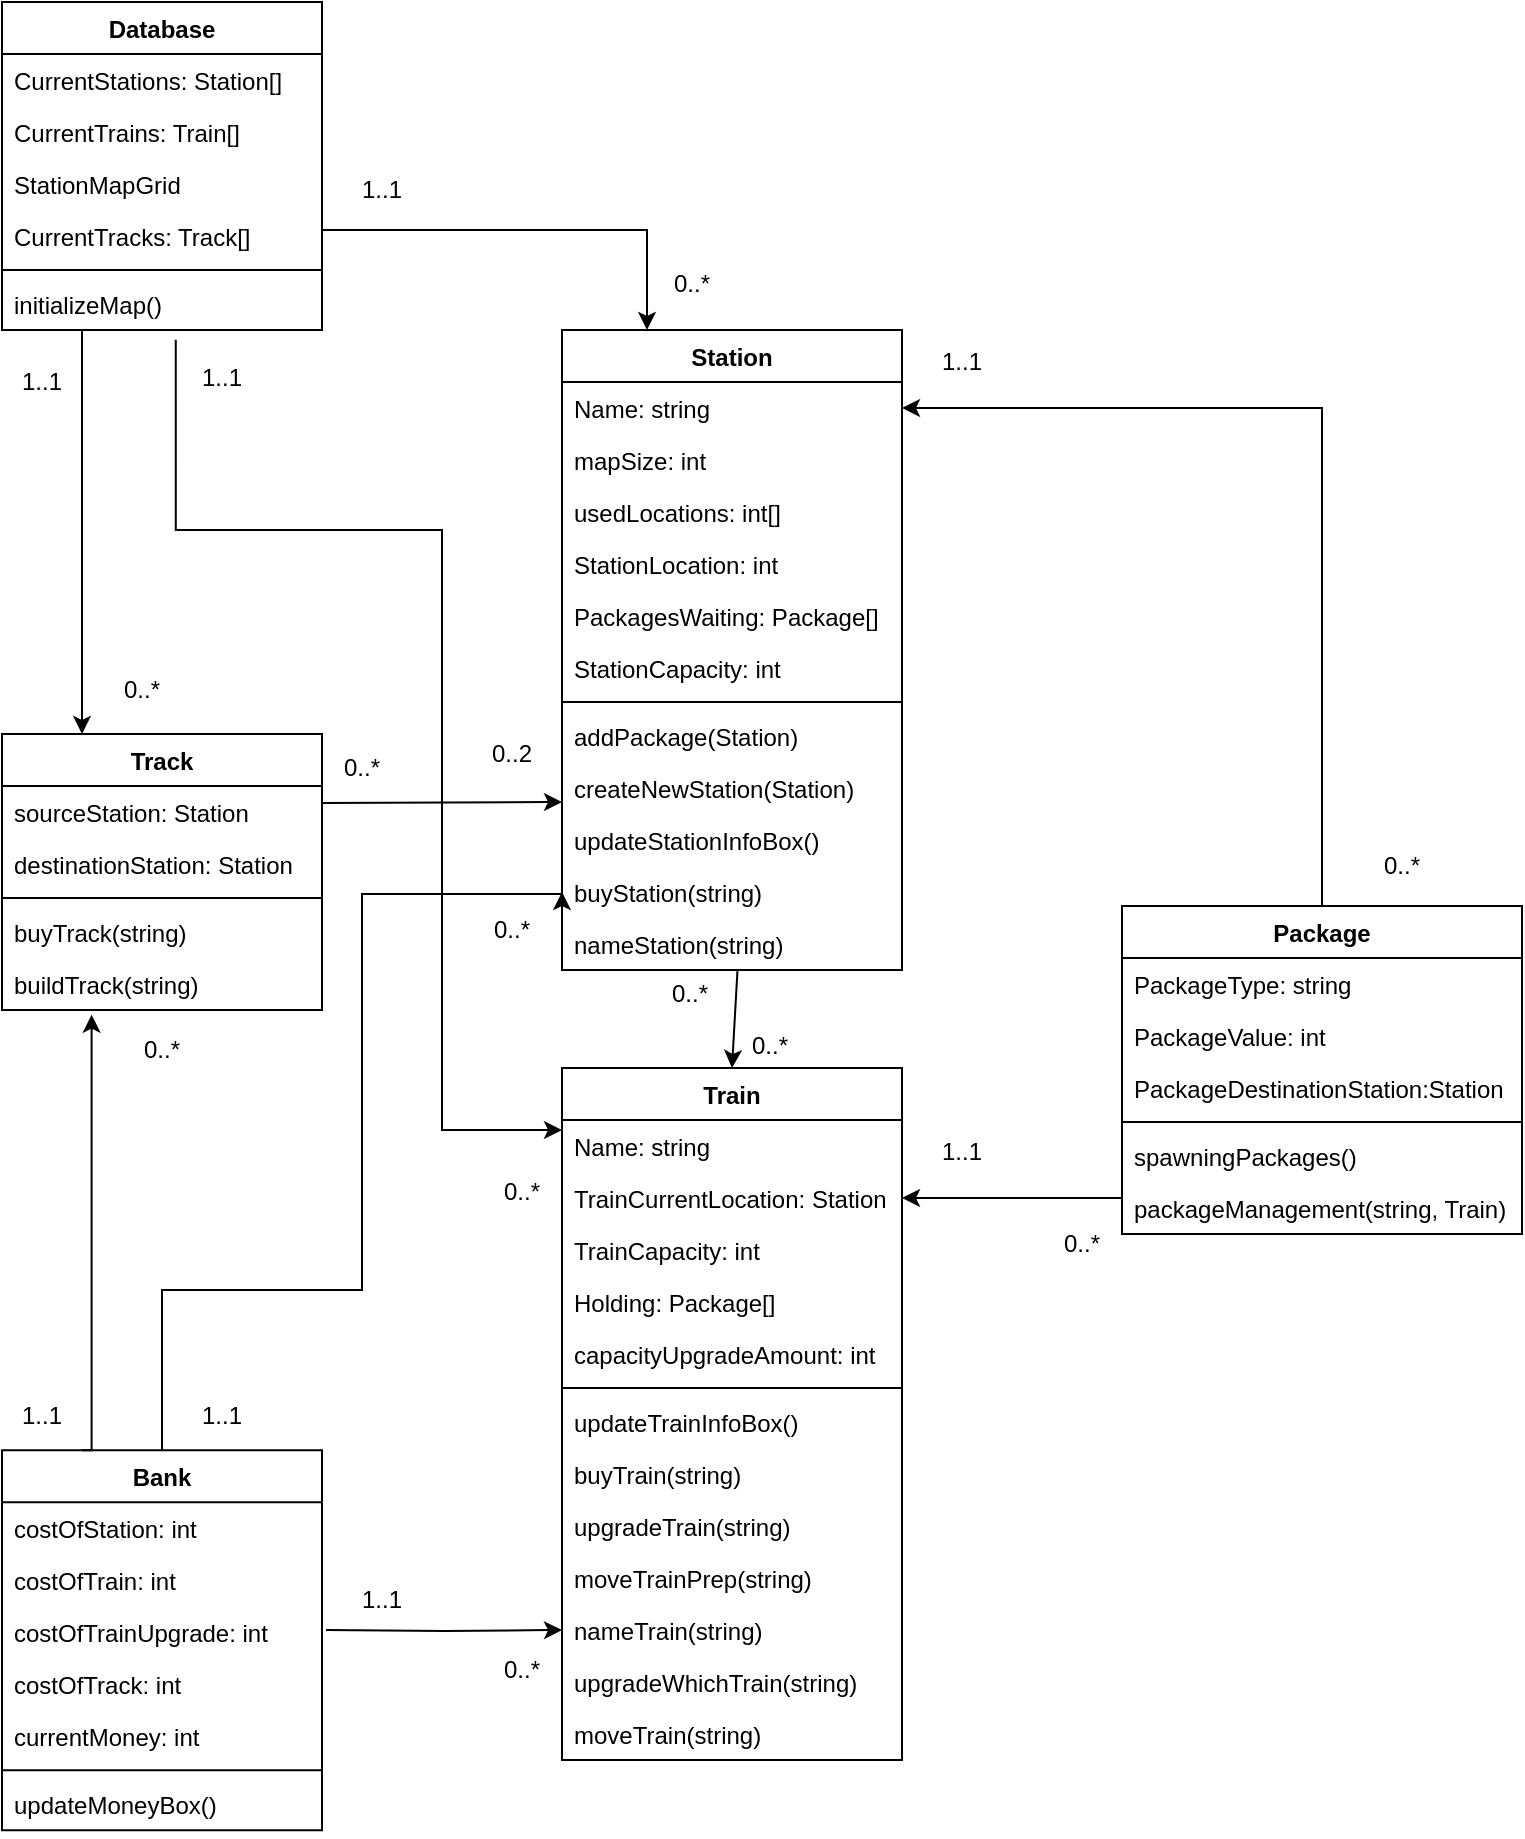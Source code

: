 <mxfile version="10.6.3" type="device"><diagram id="LGLTpLWPC0zXCy_xCbWy" name="Page-1"><mxGraphModel dx="2220" dy="984" grid="1" gridSize="10" guides="1" tooltips="1" connect="1" arrows="1" fold="1" page="1" pageScale="1" pageWidth="850" pageHeight="1100" math="0" shadow="0"><root><mxCell id="0"/><mxCell id="1" parent="0"/><mxCell id="qlhcvXqiDCmzHQixayrY-1" value="Train" style="swimlane;fontStyle=1;align=center;verticalAlign=top;childLayout=stackLayout;horizontal=1;startSize=26;horizontalStack=0;resizeParent=1;resizeParentMax=0;resizeLast=0;collapsible=1;marginBottom=0;" vertex="1" parent="1"><mxGeometry x="320" y="549" width="170" height="346" as="geometry"/></mxCell><mxCell id="qlhcvXqiDCmzHQixayrY-2" value="Name: string" style="text;strokeColor=none;fillColor=none;align=left;verticalAlign=top;spacingLeft=4;spacingRight=4;overflow=hidden;rotatable=0;points=[[0,0.5],[1,0.5]];portConstraint=eastwest;" vertex="1" parent="qlhcvXqiDCmzHQixayrY-1"><mxGeometry y="26" width="170" height="26" as="geometry"/></mxCell><mxCell id="qlhcvXqiDCmzHQixayrY-25" value="TrainCurrentLocation: Station" style="text;strokeColor=none;fillColor=none;align=left;verticalAlign=top;spacingLeft=4;spacingRight=4;overflow=hidden;rotatable=0;points=[[0,0.5],[1,0.5]];portConstraint=eastwest;" vertex="1" parent="qlhcvXqiDCmzHQixayrY-1"><mxGeometry y="52" width="170" height="26" as="geometry"/></mxCell><mxCell id="qlhcvXqiDCmzHQixayrY-26" value="TrainCapacity: int" style="text;strokeColor=none;fillColor=none;align=left;verticalAlign=top;spacingLeft=4;spacingRight=4;overflow=hidden;rotatable=0;points=[[0,0.5],[1,0.5]];portConstraint=eastwest;" vertex="1" parent="qlhcvXqiDCmzHQixayrY-1"><mxGeometry y="78" width="170" height="26" as="geometry"/></mxCell><mxCell id="qlhcvXqiDCmzHQixayrY-31" value="Holding: Package[]" style="text;strokeColor=none;fillColor=none;align=left;verticalAlign=top;spacingLeft=4;spacingRight=4;overflow=hidden;rotatable=0;points=[[0,0.5],[1,0.5]];portConstraint=eastwest;" vertex="1" parent="qlhcvXqiDCmzHQixayrY-1"><mxGeometry y="104" width="170" height="26" as="geometry"/></mxCell><mxCell id="qlhcvXqiDCmzHQixayrY-32" value="capacityUpgradeAmount: int" style="text;strokeColor=none;fillColor=none;align=left;verticalAlign=top;spacingLeft=4;spacingRight=4;overflow=hidden;rotatable=0;points=[[0,0.5],[1,0.5]];portConstraint=eastwest;" vertex="1" parent="qlhcvXqiDCmzHQixayrY-1"><mxGeometry y="130" width="170" height="26" as="geometry"/></mxCell><mxCell id="qlhcvXqiDCmzHQixayrY-3" value="" style="line;strokeWidth=1;fillColor=none;align=left;verticalAlign=middle;spacingTop=-1;spacingLeft=3;spacingRight=3;rotatable=0;labelPosition=right;points=[];portConstraint=eastwest;" vertex="1" parent="qlhcvXqiDCmzHQixayrY-1"><mxGeometry y="156" width="170" height="8" as="geometry"/></mxCell><mxCell id="qlhcvXqiDCmzHQixayrY-4" value="updateTrainInfoBox()" style="text;strokeColor=none;fillColor=none;align=left;verticalAlign=top;spacingLeft=4;spacingRight=4;overflow=hidden;rotatable=0;points=[[0,0.5],[1,0.5]];portConstraint=eastwest;" vertex="1" parent="qlhcvXqiDCmzHQixayrY-1"><mxGeometry y="164" width="170" height="26" as="geometry"/></mxCell><mxCell id="qlhcvXqiDCmzHQixayrY-35" value="buyTrain(string)" style="text;strokeColor=none;fillColor=none;align=left;verticalAlign=top;spacingLeft=4;spacingRight=4;overflow=hidden;rotatable=0;points=[[0,0.5],[1,0.5]];portConstraint=eastwest;" vertex="1" parent="qlhcvXqiDCmzHQixayrY-1"><mxGeometry y="190" width="170" height="26" as="geometry"/></mxCell><mxCell id="qlhcvXqiDCmzHQixayrY-36" value="upgradeTrain(string)" style="text;strokeColor=none;fillColor=none;align=left;verticalAlign=top;spacingLeft=4;spacingRight=4;overflow=hidden;rotatable=0;points=[[0,0.5],[1,0.5]];portConstraint=eastwest;" vertex="1" parent="qlhcvXqiDCmzHQixayrY-1"><mxGeometry y="216" width="170" height="26" as="geometry"/></mxCell><mxCell id="qlhcvXqiDCmzHQixayrY-37" value="moveTrainPrep(string)" style="text;strokeColor=none;fillColor=none;align=left;verticalAlign=top;spacingLeft=4;spacingRight=4;overflow=hidden;rotatable=0;points=[[0,0.5],[1,0.5]];portConstraint=eastwest;" vertex="1" parent="qlhcvXqiDCmzHQixayrY-1"><mxGeometry y="242" width="170" height="26" as="geometry"/></mxCell><mxCell id="qlhcvXqiDCmzHQixayrY-38" value="nameTrain(string)" style="text;strokeColor=none;fillColor=none;align=left;verticalAlign=top;spacingLeft=4;spacingRight=4;overflow=hidden;rotatable=0;points=[[0,0.5],[1,0.5]];portConstraint=eastwest;" vertex="1" parent="qlhcvXqiDCmzHQixayrY-1"><mxGeometry y="268" width="170" height="26" as="geometry"/></mxCell><mxCell id="qlhcvXqiDCmzHQixayrY-39" value="upgradeWhichTrain(string)" style="text;strokeColor=none;fillColor=none;align=left;verticalAlign=top;spacingLeft=4;spacingRight=4;overflow=hidden;rotatable=0;points=[[0,0.5],[1,0.5]];portConstraint=eastwest;" vertex="1" parent="qlhcvXqiDCmzHQixayrY-1"><mxGeometry y="294" width="170" height="26" as="geometry"/></mxCell><mxCell id="qlhcvXqiDCmzHQixayrY-40" value="moveTrain(string)" style="text;strokeColor=none;fillColor=none;align=left;verticalAlign=top;spacingLeft=4;spacingRight=4;overflow=hidden;rotatable=0;points=[[0,0.5],[1,0.5]];portConstraint=eastwest;" vertex="1" parent="qlhcvXqiDCmzHQixayrY-1"><mxGeometry y="320" width="170" height="26" as="geometry"/></mxCell><mxCell id="qlhcvXqiDCmzHQixayrY-5" value="Station" style="swimlane;fontStyle=1;align=center;verticalAlign=top;childLayout=stackLayout;horizontal=1;startSize=26;horizontalStack=0;resizeParent=1;resizeParentMax=0;resizeLast=0;collapsible=1;marginBottom=0;" vertex="1" parent="1"><mxGeometry x="320" y="180" width="170" height="320" as="geometry"/></mxCell><mxCell id="qlhcvXqiDCmzHQixayrY-6" value="Name: string" style="text;strokeColor=none;fillColor=none;align=left;verticalAlign=top;spacingLeft=4;spacingRight=4;overflow=hidden;rotatable=0;points=[[0,0.5],[1,0.5]];portConstraint=eastwest;" vertex="1" parent="qlhcvXqiDCmzHQixayrY-5"><mxGeometry y="26" width="170" height="26" as="geometry"/></mxCell><mxCell id="qlhcvXqiDCmzHQixayrY-41" value="mapSize: int" style="text;strokeColor=none;fillColor=none;align=left;verticalAlign=top;spacingLeft=4;spacingRight=4;overflow=hidden;rotatable=0;points=[[0,0.5],[1,0.5]];portConstraint=eastwest;" vertex="1" parent="qlhcvXqiDCmzHQixayrY-5"><mxGeometry y="52" width="170" height="26" as="geometry"/></mxCell><mxCell id="qlhcvXqiDCmzHQixayrY-42" value="usedLocations: int[]" style="text;strokeColor=none;fillColor=none;align=left;verticalAlign=top;spacingLeft=4;spacingRight=4;overflow=hidden;rotatable=0;points=[[0,0.5],[1,0.5]];portConstraint=eastwest;" vertex="1" parent="qlhcvXqiDCmzHQixayrY-5"><mxGeometry y="78" width="170" height="26" as="geometry"/></mxCell><mxCell id="qlhcvXqiDCmzHQixayrY-43" value="StationLocation: int" style="text;strokeColor=none;fillColor=none;align=left;verticalAlign=top;spacingLeft=4;spacingRight=4;overflow=hidden;rotatable=0;points=[[0,0.5],[1,0.5]];portConstraint=eastwest;" vertex="1" parent="qlhcvXqiDCmzHQixayrY-5"><mxGeometry y="104" width="170" height="26" as="geometry"/></mxCell><mxCell id="qlhcvXqiDCmzHQixayrY-44" value="PackagesWaiting: Package[]" style="text;strokeColor=none;fillColor=none;align=left;verticalAlign=top;spacingLeft=4;spacingRight=4;overflow=hidden;rotatable=0;points=[[0,0.5],[1,0.5]];portConstraint=eastwest;" vertex="1" parent="qlhcvXqiDCmzHQixayrY-5"><mxGeometry y="130" width="170" height="26" as="geometry"/></mxCell><mxCell id="qlhcvXqiDCmzHQixayrY-46" value="StationCapacity: int" style="text;strokeColor=none;fillColor=none;align=left;verticalAlign=top;spacingLeft=4;spacingRight=4;overflow=hidden;rotatable=0;points=[[0,0.5],[1,0.5]];portConstraint=eastwest;" vertex="1" parent="qlhcvXqiDCmzHQixayrY-5"><mxGeometry y="156" width="170" height="26" as="geometry"/></mxCell><mxCell id="qlhcvXqiDCmzHQixayrY-7" value="" style="line;strokeWidth=1;fillColor=none;align=left;verticalAlign=middle;spacingTop=-1;spacingLeft=3;spacingRight=3;rotatable=0;labelPosition=right;points=[];portConstraint=eastwest;" vertex="1" parent="qlhcvXqiDCmzHQixayrY-5"><mxGeometry y="182" width="170" height="8" as="geometry"/></mxCell><mxCell id="qlhcvXqiDCmzHQixayrY-47" value="addPackage(Station)" style="text;strokeColor=none;fillColor=none;align=left;verticalAlign=top;spacingLeft=4;spacingRight=4;overflow=hidden;rotatable=0;points=[[0,0.5],[1,0.5]];portConstraint=eastwest;" vertex="1" parent="qlhcvXqiDCmzHQixayrY-5"><mxGeometry y="190" width="170" height="26" as="geometry"/></mxCell><mxCell id="qlhcvXqiDCmzHQixayrY-8" value="createNewStation(Station)" style="text;strokeColor=none;fillColor=none;align=left;verticalAlign=top;spacingLeft=4;spacingRight=4;overflow=hidden;rotatable=0;points=[[0,0.5],[1,0.5]];portConstraint=eastwest;" vertex="1" parent="qlhcvXqiDCmzHQixayrY-5"><mxGeometry y="216" width="170" height="26" as="geometry"/></mxCell><mxCell id="qlhcvXqiDCmzHQixayrY-50" value="updateStationInfoBox()" style="text;strokeColor=none;fillColor=none;align=left;verticalAlign=top;spacingLeft=4;spacingRight=4;overflow=hidden;rotatable=0;points=[[0,0.5],[1,0.5]];portConstraint=eastwest;" vertex="1" parent="qlhcvXqiDCmzHQixayrY-5"><mxGeometry y="242" width="170" height="26" as="geometry"/></mxCell><mxCell id="qlhcvXqiDCmzHQixayrY-49" value="buyStation(string)" style="text;strokeColor=none;fillColor=none;align=left;verticalAlign=top;spacingLeft=4;spacingRight=4;overflow=hidden;rotatable=0;points=[[0,0.5],[1,0.5]];portConstraint=eastwest;" vertex="1" parent="qlhcvXqiDCmzHQixayrY-5"><mxGeometry y="268" width="170" height="26" as="geometry"/></mxCell><mxCell id="qlhcvXqiDCmzHQixayrY-48" value="nameStation(string)" style="text;strokeColor=none;fillColor=none;align=left;verticalAlign=top;spacingLeft=4;spacingRight=4;overflow=hidden;rotatable=0;points=[[0,0.5],[1,0.5]];portConstraint=eastwest;" vertex="1" parent="qlhcvXqiDCmzHQixayrY-5"><mxGeometry y="294" width="170" height="26" as="geometry"/></mxCell><mxCell id="qlhcvXqiDCmzHQixayrY-70" style="edgeStyle=orthogonalEdgeStyle;rounded=0;orthogonalLoop=1;jettySize=auto;html=1;exitX=1;exitY=0.25;exitDx=0;exitDy=0;" edge="1" parent="1" source="qlhcvXqiDCmzHQixayrY-9"><mxGeometry relative="1" as="geometry"><mxPoint x="320" y="416" as="targetPoint"/><Array as="points"><mxPoint x="320" y="416"/></Array></mxGeometry></mxCell><mxCell id="qlhcvXqiDCmzHQixayrY-9" value="Track" style="swimlane;fontStyle=1;align=center;verticalAlign=top;childLayout=stackLayout;horizontal=1;startSize=26;horizontalStack=0;resizeParent=1;resizeParentMax=0;resizeLast=0;collapsible=1;marginBottom=0;" vertex="1" parent="1"><mxGeometry x="40" y="382" width="160" height="138" as="geometry"/></mxCell><mxCell id="qlhcvXqiDCmzHQixayrY-10" value="sourceStation: Station" style="text;strokeColor=none;fillColor=none;align=left;verticalAlign=top;spacingLeft=4;spacingRight=4;overflow=hidden;rotatable=0;points=[[0,0.5],[1,0.5]];portConstraint=eastwest;" vertex="1" parent="qlhcvXqiDCmzHQixayrY-9"><mxGeometry y="26" width="160" height="26" as="geometry"/></mxCell><mxCell id="qlhcvXqiDCmzHQixayrY-55" value="destinationStation: Station" style="text;strokeColor=none;fillColor=none;align=left;verticalAlign=top;spacingLeft=4;spacingRight=4;overflow=hidden;rotatable=0;points=[[0,0.5],[1,0.5]];portConstraint=eastwest;" vertex="1" parent="qlhcvXqiDCmzHQixayrY-9"><mxGeometry y="52" width="160" height="26" as="geometry"/></mxCell><mxCell id="qlhcvXqiDCmzHQixayrY-11" value="" style="line;strokeWidth=1;fillColor=none;align=left;verticalAlign=middle;spacingTop=-1;spacingLeft=3;spacingRight=3;rotatable=0;labelPosition=right;points=[];portConstraint=eastwest;" vertex="1" parent="qlhcvXqiDCmzHQixayrY-9"><mxGeometry y="78" width="160" height="8" as="geometry"/></mxCell><mxCell id="qlhcvXqiDCmzHQixayrY-12" value="buyTrack(string)" style="text;strokeColor=none;fillColor=none;align=left;verticalAlign=top;spacingLeft=4;spacingRight=4;overflow=hidden;rotatable=0;points=[[0,0.5],[1,0.5]];portConstraint=eastwest;" vertex="1" parent="qlhcvXqiDCmzHQixayrY-9"><mxGeometry y="86" width="160" height="26" as="geometry"/></mxCell><mxCell id="qlhcvXqiDCmzHQixayrY-59" value="buildTrack(string)" style="text;strokeColor=none;fillColor=none;align=left;verticalAlign=top;spacingLeft=4;spacingRight=4;overflow=hidden;rotatable=0;points=[[0,0.5],[1,0.5]];portConstraint=eastwest;" vertex="1" parent="qlhcvXqiDCmzHQixayrY-9"><mxGeometry y="112" width="160" height="26" as="geometry"/></mxCell><mxCell id="qlhcvXqiDCmzHQixayrY-13" value="Bank" style="swimlane;fontStyle=1;align=center;verticalAlign=top;childLayout=stackLayout;horizontal=1;startSize=26;horizontalStack=0;resizeParent=1;resizeParentMax=0;resizeLast=0;collapsible=1;marginBottom=0;" vertex="1" parent="1"><mxGeometry x="40" y="740.091" width="160" height="190" as="geometry"/></mxCell><mxCell id="qlhcvXqiDCmzHQixayrY-52" value="costOfStation: int" style="text;strokeColor=none;fillColor=none;align=left;verticalAlign=top;spacingLeft=4;spacingRight=4;overflow=hidden;rotatable=0;points=[[0,0.5],[1,0.5]];portConstraint=eastwest;" vertex="1" parent="qlhcvXqiDCmzHQixayrY-13"><mxGeometry y="26" width="160" height="26" as="geometry"/></mxCell><mxCell id="qlhcvXqiDCmzHQixayrY-53" value="costOfTrain: int" style="text;strokeColor=none;fillColor=none;align=left;verticalAlign=top;spacingLeft=4;spacingRight=4;overflow=hidden;rotatable=0;points=[[0,0.5],[1,0.5]];portConstraint=eastwest;" vertex="1" parent="qlhcvXqiDCmzHQixayrY-13"><mxGeometry y="52" width="160" height="26" as="geometry"/></mxCell><mxCell id="qlhcvXqiDCmzHQixayrY-54" value="costOfTrainUpgrade: int" style="text;strokeColor=none;fillColor=none;align=left;verticalAlign=top;spacingLeft=4;spacingRight=4;overflow=hidden;rotatable=0;points=[[0,0.5],[1,0.5]];portConstraint=eastwest;" vertex="1" parent="qlhcvXqiDCmzHQixayrY-13"><mxGeometry y="78" width="160" height="26" as="geometry"/></mxCell><mxCell id="qlhcvXqiDCmzHQixayrY-51" value="costOfTrack: int" style="text;strokeColor=none;fillColor=none;align=left;verticalAlign=top;spacingLeft=4;spacingRight=4;overflow=hidden;rotatable=0;points=[[0,0.5],[1,0.5]];portConstraint=eastwest;" vertex="1" parent="qlhcvXqiDCmzHQixayrY-13"><mxGeometry y="104" width="160" height="26" as="geometry"/></mxCell><mxCell id="qlhcvXqiDCmzHQixayrY-14" value="currentMoney: int" style="text;strokeColor=none;fillColor=none;align=left;verticalAlign=top;spacingLeft=4;spacingRight=4;overflow=hidden;rotatable=0;points=[[0,0.5],[1,0.5]];portConstraint=eastwest;" vertex="1" parent="qlhcvXqiDCmzHQixayrY-13"><mxGeometry y="130" width="160" height="26" as="geometry"/></mxCell><mxCell id="qlhcvXqiDCmzHQixayrY-15" value="" style="line;strokeWidth=1;fillColor=none;align=left;verticalAlign=middle;spacingTop=-1;spacingLeft=3;spacingRight=3;rotatable=0;labelPosition=right;points=[];portConstraint=eastwest;" vertex="1" parent="qlhcvXqiDCmzHQixayrY-13"><mxGeometry y="156" width="160" height="8" as="geometry"/></mxCell><mxCell id="qlhcvXqiDCmzHQixayrY-16" value="updateMoneyBox()" style="text;strokeColor=none;fillColor=none;align=left;verticalAlign=top;spacingLeft=4;spacingRight=4;overflow=hidden;rotatable=0;points=[[0,0.5],[1,0.5]];portConstraint=eastwest;" vertex="1" parent="qlhcvXqiDCmzHQixayrY-13"><mxGeometry y="164" width="160" height="26" as="geometry"/></mxCell><mxCell id="qlhcvXqiDCmzHQixayrY-17" value="Database" style="swimlane;fontStyle=1;align=center;verticalAlign=top;childLayout=stackLayout;horizontal=1;startSize=26;horizontalStack=0;resizeParent=1;resizeParentMax=0;resizeLast=0;collapsible=1;marginBottom=0;" vertex="1" parent="1"><mxGeometry x="40" y="16" width="160" height="164" as="geometry"/></mxCell><mxCell id="qlhcvXqiDCmzHQixayrY-18" value="CurrentStations: Station[]" style="text;strokeColor=none;fillColor=none;align=left;verticalAlign=top;spacingLeft=4;spacingRight=4;overflow=hidden;rotatable=0;points=[[0,0.5],[1,0.5]];portConstraint=eastwest;" vertex="1" parent="qlhcvXqiDCmzHQixayrY-17"><mxGeometry y="26" width="160" height="26" as="geometry"/></mxCell><mxCell id="qlhcvXqiDCmzHQixayrY-60" value="CurrentTrains: Train[]" style="text;strokeColor=none;fillColor=none;align=left;verticalAlign=top;spacingLeft=4;spacingRight=4;overflow=hidden;rotatable=0;points=[[0,0.5],[1,0.5]];portConstraint=eastwest;" vertex="1" parent="qlhcvXqiDCmzHQixayrY-17"><mxGeometry y="52" width="160" height="26" as="geometry"/></mxCell><mxCell id="qlhcvXqiDCmzHQixayrY-62" value="StationMapGrid" style="text;strokeColor=none;fillColor=none;align=left;verticalAlign=top;spacingLeft=4;spacingRight=4;overflow=hidden;rotatable=0;points=[[0,0.5],[1,0.5]];portConstraint=eastwest;" vertex="1" parent="qlhcvXqiDCmzHQixayrY-17"><mxGeometry y="78" width="160" height="26" as="geometry"/></mxCell><mxCell id="qlhcvXqiDCmzHQixayrY-63" value="CurrentTracks: Track[]" style="text;strokeColor=none;fillColor=none;align=left;verticalAlign=top;spacingLeft=4;spacingRight=4;overflow=hidden;rotatable=0;points=[[0,0.5],[1,0.5]];portConstraint=eastwest;" vertex="1" parent="qlhcvXqiDCmzHQixayrY-17"><mxGeometry y="104" width="160" height="26" as="geometry"/></mxCell><mxCell id="qlhcvXqiDCmzHQixayrY-19" value="" style="line;strokeWidth=1;fillColor=none;align=left;verticalAlign=middle;spacingTop=-1;spacingLeft=3;spacingRight=3;rotatable=0;labelPosition=right;points=[];portConstraint=eastwest;" vertex="1" parent="qlhcvXqiDCmzHQixayrY-17"><mxGeometry y="130" width="160" height="8" as="geometry"/></mxCell><mxCell id="qlhcvXqiDCmzHQixayrY-20" value="initializeMap()" style="text;strokeColor=none;fillColor=none;align=left;verticalAlign=top;spacingLeft=4;spacingRight=4;overflow=hidden;rotatable=0;points=[[0,0.5],[1,0.5]];portConstraint=eastwest;" vertex="1" parent="qlhcvXqiDCmzHQixayrY-17"><mxGeometry y="138" width="160" height="26" as="geometry"/></mxCell><mxCell id="qlhcvXqiDCmzHQixayrY-21" value="Package" style="swimlane;fontStyle=1;align=center;verticalAlign=top;childLayout=stackLayout;horizontal=1;startSize=26;horizontalStack=0;resizeParent=1;resizeParentMax=0;resizeLast=0;collapsible=1;marginBottom=0;" vertex="1" parent="1"><mxGeometry x="600" y="468" width="200" height="164" as="geometry"/></mxCell><mxCell id="qlhcvXqiDCmzHQixayrY-22" value="PackageType: string" style="text;strokeColor=none;fillColor=none;align=left;verticalAlign=top;spacingLeft=4;spacingRight=4;overflow=hidden;rotatable=0;points=[[0,0.5],[1,0.5]];portConstraint=eastwest;" vertex="1" parent="qlhcvXqiDCmzHQixayrY-21"><mxGeometry y="26" width="200" height="26" as="geometry"/></mxCell><mxCell id="qlhcvXqiDCmzHQixayrY-64" value="PackageValue: int" style="text;strokeColor=none;fillColor=none;align=left;verticalAlign=top;spacingLeft=4;spacingRight=4;overflow=hidden;rotatable=0;points=[[0,0.5],[1,0.5]];portConstraint=eastwest;" vertex="1" parent="qlhcvXqiDCmzHQixayrY-21"><mxGeometry y="52" width="200" height="26" as="geometry"/></mxCell><mxCell id="qlhcvXqiDCmzHQixayrY-65" value="PackageDestinationStation:Station" style="text;strokeColor=none;fillColor=none;align=left;verticalAlign=top;spacingLeft=4;spacingRight=4;overflow=hidden;rotatable=0;points=[[0,0.5],[1,0.5]];portConstraint=eastwest;" vertex="1" parent="qlhcvXqiDCmzHQixayrY-21"><mxGeometry y="78" width="200" height="26" as="geometry"/></mxCell><mxCell id="qlhcvXqiDCmzHQixayrY-23" value="" style="line;strokeWidth=1;fillColor=none;align=left;verticalAlign=middle;spacingTop=-1;spacingLeft=3;spacingRight=3;rotatable=0;labelPosition=right;points=[];portConstraint=eastwest;" vertex="1" parent="qlhcvXqiDCmzHQixayrY-21"><mxGeometry y="104" width="200" height="8" as="geometry"/></mxCell><mxCell id="qlhcvXqiDCmzHQixayrY-24" value="spawningPackages()" style="text;strokeColor=none;fillColor=none;align=left;verticalAlign=top;spacingLeft=4;spacingRight=4;overflow=hidden;rotatable=0;points=[[0,0.5],[1,0.5]];portConstraint=eastwest;" vertex="1" parent="qlhcvXqiDCmzHQixayrY-21"><mxGeometry y="112" width="200" height="26" as="geometry"/></mxCell><mxCell id="qlhcvXqiDCmzHQixayrY-66" value="packageManagement(string, Train)" style="text;strokeColor=none;fillColor=none;align=left;verticalAlign=top;spacingLeft=4;spacingRight=4;overflow=hidden;rotatable=0;points=[[0,0.5],[1,0.5]];portConstraint=eastwest;" vertex="1" parent="qlhcvXqiDCmzHQixayrY-21"><mxGeometry y="138" width="200" height="26" as="geometry"/></mxCell><mxCell id="qlhcvXqiDCmzHQixayrY-68" style="edgeStyle=orthogonalEdgeStyle;rounded=0;orthogonalLoop=1;jettySize=auto;html=1;exitX=0.5;exitY=0;exitDx=0;exitDy=0;entryX=1;entryY=0.5;entryDx=0;entryDy=0;" edge="1" parent="1" source="qlhcvXqiDCmzHQixayrY-21" target="qlhcvXqiDCmzHQixayrY-6"><mxGeometry relative="1" as="geometry"/></mxCell><mxCell id="qlhcvXqiDCmzHQixayrY-69" style="edgeStyle=orthogonalEdgeStyle;rounded=0;orthogonalLoop=1;jettySize=auto;html=1;exitX=0;exitY=0.5;exitDx=0;exitDy=0;entryX=1;entryY=0.5;entryDx=0;entryDy=0;" edge="1" parent="1" source="qlhcvXqiDCmzHQixayrY-66" target="qlhcvXqiDCmzHQixayrY-25"><mxGeometry relative="1" as="geometry"><Array as="points"><mxPoint x="600" y="614"/></Array></mxGeometry></mxCell><mxCell id="qlhcvXqiDCmzHQixayrY-72" style="edgeStyle=orthogonalEdgeStyle;rounded=0;orthogonalLoop=1;jettySize=auto;html=1;entryX=0.25;entryY=0;entryDx=0;entryDy=0;" edge="1" parent="1" target="qlhcvXqiDCmzHQixayrY-9"><mxGeometry relative="1" as="geometry"><mxPoint x="80" y="180" as="sourcePoint"/><Array as="points"><mxPoint x="80" y="186"/></Array></mxGeometry></mxCell><mxCell id="qlhcvXqiDCmzHQixayrY-73" style="edgeStyle=orthogonalEdgeStyle;rounded=0;orthogonalLoop=1;jettySize=auto;html=1;exitX=1;exitY=0.5;exitDx=0;exitDy=0;entryX=0.25;entryY=0;entryDx=0;entryDy=0;" edge="1" parent="1" source="qlhcvXqiDCmzHQixayrY-20" target="qlhcvXqiDCmzHQixayrY-5"><mxGeometry relative="1" as="geometry"><Array as="points"><mxPoint x="200" y="130"/><mxPoint x="362" y="130"/></Array></mxGeometry></mxCell><mxCell id="qlhcvXqiDCmzHQixayrY-74" style="edgeStyle=orthogonalEdgeStyle;rounded=0;orthogonalLoop=1;jettySize=auto;html=1;exitX=0.543;exitY=1.189;exitDx=0;exitDy=0;exitPerimeter=0;" edge="1" parent="1" source="qlhcvXqiDCmzHQixayrY-20"><mxGeometry relative="1" as="geometry"><mxPoint x="320" y="580" as="targetPoint"/><Array as="points"><mxPoint x="126" y="280"/><mxPoint x="260" y="280"/><mxPoint x="260" y="580"/></Array></mxGeometry></mxCell><mxCell id="qlhcvXqiDCmzHQixayrY-75" style="edgeStyle=orthogonalEdgeStyle;rounded=0;orthogonalLoop=1;jettySize=auto;html=1;entryX=0;entryY=0.5;entryDx=0;entryDy=0;" edge="1" parent="1" target="qlhcvXqiDCmzHQixayrY-38"><mxGeometry relative="1" as="geometry"><mxPoint x="202" y="830" as="sourcePoint"/></mxGeometry></mxCell><mxCell id="qlhcvXqiDCmzHQixayrY-76" style="edgeStyle=orthogonalEdgeStyle;rounded=0;orthogonalLoop=1;jettySize=auto;html=1;exitX=0.5;exitY=0;exitDx=0;exitDy=0;entryX=0;entryY=0.5;entryDx=0;entryDy=0;" edge="1" parent="1" source="qlhcvXqiDCmzHQixayrY-13" target="qlhcvXqiDCmzHQixayrY-49"><mxGeometry relative="1" as="geometry"><Array as="points"><mxPoint x="120" y="660"/><mxPoint x="220" y="660"/><mxPoint x="220" y="462"/></Array></mxGeometry></mxCell><mxCell id="qlhcvXqiDCmzHQixayrY-77" style="edgeStyle=orthogonalEdgeStyle;rounded=0;orthogonalLoop=1;jettySize=auto;html=1;exitX=0.25;exitY=0;exitDx=0;exitDy=0;entryX=0.28;entryY=1.091;entryDx=0;entryDy=0;entryPerimeter=0;" edge="1" parent="1" source="qlhcvXqiDCmzHQixayrY-13" target="qlhcvXqiDCmzHQixayrY-59"><mxGeometry relative="1" as="geometry"><Array as="points"><mxPoint x="84" y="740"/></Array></mxGeometry></mxCell><mxCell id="qlhcvXqiDCmzHQixayrY-80" style="rounded=0;orthogonalLoop=1;jettySize=auto;html=1;exitX=0.516;exitY=1.021;exitDx=0;exitDy=0;entryX=0.5;entryY=0;entryDx=0;entryDy=0;exitPerimeter=0;" edge="1" parent="1" source="qlhcvXqiDCmzHQixayrY-48" target="qlhcvXqiDCmzHQixayrY-1"><mxGeometry relative="1" as="geometry"/></mxCell><mxCell id="qlhcvXqiDCmzHQixayrY-96" value="0..*" style="text;html=1;strokeColor=none;fillColor=none;align=center;verticalAlign=middle;whiteSpace=wrap;rounded=0;" vertex="1" parent="1"><mxGeometry x="90" y="350" width="40" height="20" as="geometry"/></mxCell><mxCell id="qlhcvXqiDCmzHQixayrY-97" value="0..*" style="text;html=1;strokeColor=none;fillColor=none;align=center;verticalAlign=middle;whiteSpace=wrap;rounded=0;" vertex="1" parent="1"><mxGeometry x="365" y="147" width="40" height="20" as="geometry"/></mxCell><mxCell id="qlhcvXqiDCmzHQixayrY-100" value="1..1" style="text;html=1;strokeColor=none;fillColor=none;align=center;verticalAlign=middle;whiteSpace=wrap;rounded=0;" vertex="1" parent="1"><mxGeometry x="210" y="100" width="40" height="20" as="geometry"/></mxCell><mxCell id="qlhcvXqiDCmzHQixayrY-103" value="1..1" style="text;html=1;strokeColor=none;fillColor=none;align=center;verticalAlign=middle;whiteSpace=wrap;rounded=0;" vertex="1" parent="1"><mxGeometry x="130" y="192" width="40" height="24" as="geometry"/></mxCell><mxCell id="qlhcvXqiDCmzHQixayrY-101" value="1..1" style="text;html=1;strokeColor=none;fillColor=none;align=center;verticalAlign=middle;whiteSpace=wrap;rounded=0;direction=south;" vertex="1" parent="1"><mxGeometry x="50" y="186" width="20" height="40" as="geometry"/></mxCell><mxCell id="qlhcvXqiDCmzHQixayrY-106" value="1..1" style="text;html=1;strokeColor=none;fillColor=none;align=center;verticalAlign=middle;whiteSpace=wrap;rounded=0;" vertex="1" parent="1"><mxGeometry x="40" y="713" width="40" height="20" as="geometry"/></mxCell><mxCell id="qlhcvXqiDCmzHQixayrY-107" value="1..1" style="text;html=1;strokeColor=none;fillColor=none;align=center;verticalAlign=middle;whiteSpace=wrap;rounded=0;" vertex="1" parent="1"><mxGeometry x="130" y="713" width="40" height="20" as="geometry"/></mxCell><mxCell id="qlhcvXqiDCmzHQixayrY-108" value="1..1" style="text;html=1;strokeColor=none;fillColor=none;align=center;verticalAlign=middle;whiteSpace=wrap;rounded=0;" vertex="1" parent="1"><mxGeometry x="210" y="805" width="40" height="20" as="geometry"/></mxCell><mxCell id="qlhcvXqiDCmzHQixayrY-113" value="1..1" style="text;html=1;strokeColor=none;fillColor=none;align=center;verticalAlign=middle;whiteSpace=wrap;rounded=0;" vertex="1" parent="1"><mxGeometry x="500" y="186" width="40" height="20" as="geometry"/></mxCell><mxCell id="qlhcvXqiDCmzHQixayrY-114" value="0..*" style="text;html=1;strokeColor=none;fillColor=none;align=center;verticalAlign=middle;whiteSpace=wrap;rounded=0;" vertex="1" parent="1"><mxGeometry x="720" y="438" width="40" height="20" as="geometry"/></mxCell><mxCell id="qlhcvXqiDCmzHQixayrY-131" value="0..*" style="text;html=1;strokeColor=none;fillColor=none;align=center;verticalAlign=middle;whiteSpace=wrap;rounded=0;" vertex="1" parent="1"><mxGeometry x="280" y="840" width="40" height="20" as="geometry"/></mxCell><mxCell id="qlhcvXqiDCmzHQixayrY-133" value="0..*" style="text;html=1;strokeColor=none;fillColor=none;align=center;verticalAlign=middle;whiteSpace=wrap;rounded=0;" vertex="1" parent="1"><mxGeometry x="560" y="627" width="40" height="20" as="geometry"/></mxCell><mxCell id="qlhcvXqiDCmzHQixayrY-134" value="1..1" style="text;html=1;strokeColor=none;fillColor=none;align=center;verticalAlign=middle;whiteSpace=wrap;rounded=0;" vertex="1" parent="1"><mxGeometry x="500" y="581" width="40" height="20" as="geometry"/></mxCell><mxCell id="qlhcvXqiDCmzHQixayrY-135" value="0..*" style="text;html=1;strokeColor=none;fillColor=none;align=center;verticalAlign=middle;whiteSpace=wrap;rounded=0;" vertex="1" parent="1"><mxGeometry x="280" y="601" width="40" height="20" as="geometry"/></mxCell><mxCell id="qlhcvXqiDCmzHQixayrY-137" value="0..*" style="text;html=1;strokeColor=none;fillColor=none;align=center;verticalAlign=middle;whiteSpace=wrap;rounded=0;" vertex="1" parent="1"><mxGeometry x="280" y="472" width="30" height="15" as="geometry"/></mxCell><mxCell id="qlhcvXqiDCmzHQixayrY-141" value="0..2" style="text;html=1;strokeColor=none;fillColor=none;align=center;verticalAlign=middle;whiteSpace=wrap;rounded=0;" vertex="1" parent="1"><mxGeometry x="275" y="382" width="40" height="20" as="geometry"/></mxCell><mxCell id="qlhcvXqiDCmzHQixayrY-142" value="0..*" style="text;html=1;strokeColor=none;fillColor=none;align=center;verticalAlign=middle;whiteSpace=wrap;rounded=0;" vertex="1" parent="1"><mxGeometry x="200" y="389" width="40" height="20" as="geometry"/></mxCell><mxCell id="qlhcvXqiDCmzHQixayrY-143" value="0..*" style="text;html=1;strokeColor=none;fillColor=none;align=center;verticalAlign=middle;whiteSpace=wrap;rounded=0;" vertex="1" parent="1"><mxGeometry x="100" y="530" width="40" height="20" as="geometry"/></mxCell><mxCell id="qlhcvXqiDCmzHQixayrY-144" value="0..*" style="text;html=1;strokeColor=none;fillColor=none;align=center;verticalAlign=middle;whiteSpace=wrap;rounded=0;" vertex="1" parent="1"><mxGeometry x="404" y="527.5" width="40" height="20" as="geometry"/></mxCell><mxCell id="qlhcvXqiDCmzHQixayrY-145" value="0..*" style="text;html=1;strokeColor=none;fillColor=none;align=center;verticalAlign=middle;whiteSpace=wrap;rounded=0;" vertex="1" parent="1"><mxGeometry x="364" y="501.5" width="40" height="20" as="geometry"/></mxCell></root></mxGraphModel></diagram></mxfile>